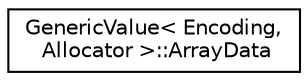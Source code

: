 digraph "Graphical Class Hierarchy"
{
  edge [fontname="Helvetica",fontsize="10",labelfontname="Helvetica",labelfontsize="10"];
  node [fontname="Helvetica",fontsize="10",shape=record];
  rankdir="LR";
  Node0 [label="GenericValue\< Encoding,\l Allocator \>::ArrayData",height=0.2,width=0.4,color="black", fillcolor="white", style="filled",URL="$structGenericValue_1_1ArrayData.html"];
}

